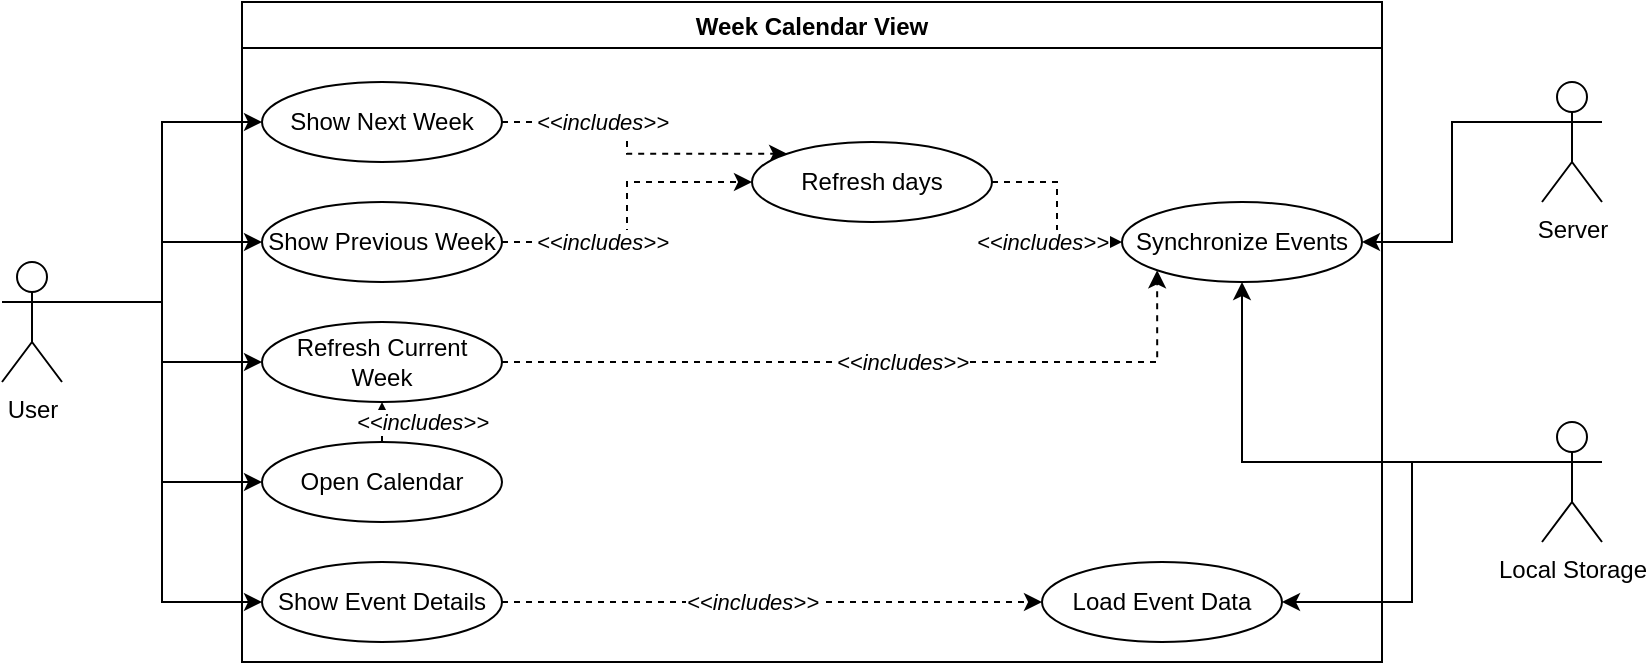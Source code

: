 <mxfile version="15.5.4" type="device"><diagram id="XWS46hxN-W9Ml-xrN0ms" name="Page-1"><mxGraphModel dx="1326" dy="880" grid="1" gridSize="10" guides="1" tooltips="1" connect="1" arrows="1" fold="1" page="1" pageScale="1" pageWidth="850" pageHeight="1100" math="0" shadow="0"><root><mxCell id="0"/><mxCell id="1" parent="0"/><mxCell id="Pxn03LOzXXOiAsxrE92J-22" style="edgeStyle=orthogonalEdgeStyle;rounded=0;orthogonalLoop=1;jettySize=auto;html=1;exitX=0.5;exitY=0;exitDx=0;exitDy=0;entryX=0.5;entryY=1;entryDx=0;entryDy=0;dashed=1;" parent="1" source="Pxn03LOzXXOiAsxrE92J-2" target="Pxn03LOzXXOiAsxrE92J-8" edge="1"><mxGeometry relative="1" as="geometry"/></mxCell><mxCell id="Pxn03LOzXXOiAsxrE92J-2" value="Open Calendar" style="ellipse;whiteSpace=wrap;html=1;" parent="1" vertex="1"><mxGeometry x="180" y="410" width="120" height="40" as="geometry"/></mxCell><mxCell id="Pxn03LOzXXOiAsxrE92J-24" style="edgeStyle=orthogonalEdgeStyle;rounded=0;orthogonalLoop=1;jettySize=auto;html=1;exitX=1;exitY=0.5;exitDx=0;exitDy=0;entryX=0;entryY=0.5;entryDx=0;entryDy=0;dashed=1;" parent="1" source="Pxn03LOzXXOiAsxrE92J-4" target="Pxn03LOzXXOiAsxrE92J-23" edge="1"><mxGeometry relative="1" as="geometry"/></mxCell><mxCell id="Pxn03LOzXXOiAsxrE92J-25" value="&amp;lt;&amp;lt;includes&amp;gt;&amp;gt;" style="edgeLabel;html=1;align=center;verticalAlign=middle;resizable=0;points=[];fontStyle=2" parent="Pxn03LOzXXOiAsxrE92J-24" vertex="1" connectable="0"><mxGeometry x="-0.3" y="-4" relative="1" as="geometry"><mxPoint x="30" y="-4" as="offset"/></mxGeometry></mxCell><mxCell id="Pxn03LOzXXOiAsxrE92J-4" value="Show Event Details" style="ellipse;whiteSpace=wrap;html=1;" parent="1" vertex="1"><mxGeometry x="180" y="470" width="120" height="40" as="geometry"/></mxCell><mxCell id="Pxn03LOzXXOiAsxrE92J-16" style="edgeStyle=orthogonalEdgeStyle;rounded=0;orthogonalLoop=1;jettySize=auto;html=1;exitX=1;exitY=0.5;exitDx=0;exitDy=0;entryX=0;entryY=0.5;entryDx=0;entryDy=0;dashed=1;" parent="1" source="Pxn03LOzXXOiAsxrE92J-5" target="Pxn03LOzXXOiAsxrE92J-7" edge="1"><mxGeometry relative="1" as="geometry"/></mxCell><mxCell id="Pxn03LOzXXOiAsxrE92J-5" value="Show Previous Week" style="ellipse;whiteSpace=wrap;html=1;" parent="1" vertex="1"><mxGeometry x="180" y="290" width="120" height="40" as="geometry"/></mxCell><mxCell id="Pxn03LOzXXOiAsxrE92J-17" style="edgeStyle=orthogonalEdgeStyle;rounded=0;orthogonalLoop=1;jettySize=auto;html=1;exitX=1;exitY=0.5;exitDx=0;exitDy=0;entryX=0;entryY=0;entryDx=0;entryDy=0;dashed=1;" parent="1" source="Pxn03LOzXXOiAsxrE92J-6" target="Pxn03LOzXXOiAsxrE92J-7" edge="1"><mxGeometry relative="1" as="geometry"><mxPoint x="410" y="250" as="targetPoint"/></mxGeometry></mxCell><mxCell id="Pxn03LOzXXOiAsxrE92J-6" value="Show Next Week" style="ellipse;whiteSpace=wrap;html=1;" parent="1" vertex="1"><mxGeometry x="180" y="230" width="120" height="40" as="geometry"/></mxCell><mxCell id="Pxn03LOzXXOiAsxrE92J-18" style="edgeStyle=orthogonalEdgeStyle;rounded=0;orthogonalLoop=1;jettySize=auto;html=1;exitX=1;exitY=0.5;exitDx=0;exitDy=0;entryX=0;entryY=0.5;entryDx=0;entryDy=0;dashed=1;" parent="1" source="Pxn03LOzXXOiAsxrE92J-7" target="Pxn03LOzXXOiAsxrE92J-9" edge="1"><mxGeometry relative="1" as="geometry"/></mxCell><mxCell id="Pxn03LOzXXOiAsxrE92J-21" style="edgeStyle=orthogonalEdgeStyle;rounded=0;orthogonalLoop=1;jettySize=auto;html=1;exitX=1;exitY=0.5;exitDx=0;exitDy=0;entryX=0;entryY=1;entryDx=0;entryDy=0;dashed=1;" parent="1" source="Pxn03LOzXXOiAsxrE92J-8" target="Pxn03LOzXXOiAsxrE92J-9" edge="1"><mxGeometry relative="1" as="geometry"/></mxCell><mxCell id="Pxn03LOzXXOiAsxrE92J-8" value="Refresh Current Week" style="ellipse;whiteSpace=wrap;html=1;" parent="1" vertex="1"><mxGeometry x="180" y="350" width="120" height="40" as="geometry"/></mxCell><mxCell id="Pxn03LOzXXOiAsxrE92J-9" value="Synchronize Events" style="ellipse;whiteSpace=wrap;html=1;" parent="1" vertex="1"><mxGeometry x="610" y="290" width="120" height="40" as="geometry"/></mxCell><mxCell id="Pxn03LOzXXOiAsxrE92J-33" style="edgeStyle=orthogonalEdgeStyle;rounded=0;orthogonalLoop=1;jettySize=auto;html=1;exitX=1;exitY=0.333;exitDx=0;exitDy=0;exitPerimeter=0;entryX=0;entryY=0.5;entryDx=0;entryDy=0;" parent="1" source="Pxn03LOzXXOiAsxrE92J-12" target="Pxn03LOzXXOiAsxrE92J-6" edge="1"><mxGeometry relative="1" as="geometry"/></mxCell><mxCell id="Pxn03LOzXXOiAsxrE92J-34" style="edgeStyle=orthogonalEdgeStyle;rounded=0;orthogonalLoop=1;jettySize=auto;html=1;exitX=1;exitY=0.333;exitDx=0;exitDy=0;exitPerimeter=0;entryX=0;entryY=0.5;entryDx=0;entryDy=0;" parent="1" source="Pxn03LOzXXOiAsxrE92J-12" target="Pxn03LOzXXOiAsxrE92J-5" edge="1"><mxGeometry relative="1" as="geometry"/></mxCell><mxCell id="Pxn03LOzXXOiAsxrE92J-35" style="edgeStyle=orthogonalEdgeStyle;rounded=0;orthogonalLoop=1;jettySize=auto;html=1;exitX=1;exitY=0.333;exitDx=0;exitDy=0;exitPerimeter=0;entryX=0;entryY=0.5;entryDx=0;entryDy=0;" parent="1" source="Pxn03LOzXXOiAsxrE92J-12" target="Pxn03LOzXXOiAsxrE92J-8" edge="1"><mxGeometry relative="1" as="geometry"/></mxCell><mxCell id="Pxn03LOzXXOiAsxrE92J-36" style="edgeStyle=orthogonalEdgeStyle;rounded=0;orthogonalLoop=1;jettySize=auto;html=1;exitX=1;exitY=0.333;exitDx=0;exitDy=0;exitPerimeter=0;entryX=0;entryY=0.5;entryDx=0;entryDy=0;" parent="1" source="Pxn03LOzXXOiAsxrE92J-12" target="Pxn03LOzXXOiAsxrE92J-2" edge="1"><mxGeometry relative="1" as="geometry"/></mxCell><mxCell id="Pxn03LOzXXOiAsxrE92J-37" style="edgeStyle=orthogonalEdgeStyle;rounded=0;orthogonalLoop=1;jettySize=auto;html=1;exitX=1;exitY=0.333;exitDx=0;exitDy=0;exitPerimeter=0;entryX=0;entryY=0.5;entryDx=0;entryDy=0;" parent="1" source="Pxn03LOzXXOiAsxrE92J-12" target="Pxn03LOzXXOiAsxrE92J-4" edge="1"><mxGeometry relative="1" as="geometry"/></mxCell><mxCell id="Pxn03LOzXXOiAsxrE92J-12" value="User" style="shape=umlActor;verticalLabelPosition=bottom;verticalAlign=top;html=1;outlineConnect=0;" parent="1" vertex="1"><mxGeometry x="50" y="320" width="30" height="60" as="geometry"/></mxCell><mxCell id="Pxn03LOzXXOiAsxrE92J-38" style="edgeStyle=orthogonalEdgeStyle;rounded=0;orthogonalLoop=1;jettySize=auto;html=1;exitX=0;exitY=0.333;exitDx=0;exitDy=0;exitPerimeter=0;entryX=1;entryY=0.5;entryDx=0;entryDy=0;" parent="1" source="Pxn03LOzXXOiAsxrE92J-13" target="Pxn03LOzXXOiAsxrE92J-9" edge="1"><mxGeometry relative="1" as="geometry"/></mxCell><mxCell id="Pxn03LOzXXOiAsxrE92J-13" value="Server" style="shape=umlActor;verticalLabelPosition=bottom;verticalAlign=top;html=1;outlineConnect=0;" parent="1" vertex="1"><mxGeometry x="820" y="230" width="30" height="60" as="geometry"/></mxCell><mxCell id="Pxn03LOzXXOiAsxrE92J-39" style="edgeStyle=orthogonalEdgeStyle;rounded=0;orthogonalLoop=1;jettySize=auto;html=1;exitX=0;exitY=0.333;exitDx=0;exitDy=0;exitPerimeter=0;entryX=0.5;entryY=1;entryDx=0;entryDy=0;" parent="1" source="Pxn03LOzXXOiAsxrE92J-14" target="Pxn03LOzXXOiAsxrE92J-9" edge="1"><mxGeometry relative="1" as="geometry"/></mxCell><mxCell id="Pxn03LOzXXOiAsxrE92J-40" style="edgeStyle=orthogonalEdgeStyle;rounded=0;orthogonalLoop=1;jettySize=auto;html=1;exitX=0;exitY=0.333;exitDx=0;exitDy=0;exitPerimeter=0;entryX=1;entryY=0.5;entryDx=0;entryDy=0;" parent="1" source="Pxn03LOzXXOiAsxrE92J-14" target="Pxn03LOzXXOiAsxrE92J-23" edge="1"><mxGeometry relative="1" as="geometry"/></mxCell><mxCell id="Pxn03LOzXXOiAsxrE92J-14" value="Local Storage" style="shape=umlActor;verticalLabelPosition=bottom;verticalAlign=top;html=1;outlineConnect=0;" parent="1" vertex="1"><mxGeometry x="820" y="400" width="30" height="60" as="geometry"/></mxCell><mxCell id="Pxn03LOzXXOiAsxrE92J-23" value="Load Event Data" style="ellipse;whiteSpace=wrap;html=1;" parent="1" vertex="1"><mxGeometry x="570" y="470" width="120" height="40" as="geometry"/></mxCell><mxCell id="Pxn03LOzXXOiAsxrE92J-27" value="&amp;lt;&amp;lt;includes&amp;gt;&amp;gt;" style="edgeLabel;html=1;align=center;verticalAlign=middle;resizable=0;points=[];fontStyle=2" parent="1" vertex="1" connectable="0"><mxGeometry x="500" y="370" as="geometry"/></mxCell><mxCell id="Pxn03LOzXXOiAsxrE92J-28" value="&amp;lt;&amp;lt;includes&amp;gt;&amp;gt;" style="edgeLabel;html=1;align=center;verticalAlign=middle;resizable=0;points=[];fontStyle=2" parent="1" vertex="1" connectable="0"><mxGeometry x="350" y="310" as="geometry"/></mxCell><mxCell id="Pxn03LOzXXOiAsxrE92J-29" value="&amp;lt;&amp;lt;includes&amp;gt;&amp;gt;" style="edgeLabel;html=1;align=center;verticalAlign=middle;resizable=0;points=[];fontStyle=2" parent="1" vertex="1" connectable="0"><mxGeometry x="350" y="250" as="geometry"/></mxCell><mxCell id="Pxn03LOzXXOiAsxrE92J-30" value="&amp;lt;&amp;lt;includes&amp;gt;&amp;gt;" style="edgeLabel;html=1;align=center;verticalAlign=middle;resizable=0;points=[];fontStyle=2" parent="1" vertex="1" connectable="0"><mxGeometry x="570" y="310" as="geometry"/></mxCell><mxCell id="Pxn03LOzXXOiAsxrE92J-32" value="Week Calendar View" style="swimlane;" parent="1" vertex="1"><mxGeometry x="170" y="190" width="570" height="330" as="geometry"/></mxCell><mxCell id="Pxn03LOzXXOiAsxrE92J-26" value="&amp;lt;&amp;lt;includes&amp;gt;&amp;gt;" style="edgeLabel;html=1;align=center;verticalAlign=middle;resizable=0;points=[];fontStyle=2" parent="Pxn03LOzXXOiAsxrE92J-32" vertex="1" connectable="0"><mxGeometry x="90" y="210" as="geometry"/></mxCell><mxCell id="Pxn03LOzXXOiAsxrE92J-7" value="Refresh days" style="ellipse;whiteSpace=wrap;html=1;" parent="Pxn03LOzXXOiAsxrE92J-32" vertex="1"><mxGeometry x="255" y="70" width="120" height="40" as="geometry"/></mxCell></root></mxGraphModel></diagram></mxfile>